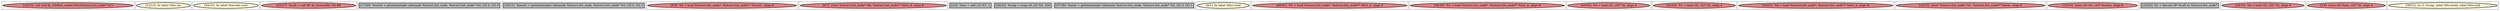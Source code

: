
digraph G {





subgraph cluster22 {


node871 [penwidth=3.0,fontsize=20,fillcolor=lightcoral,label="[14/15]  call void @_ZN9list_nodeC2Ev(%struct.list_node* %1)",shape=ellipse,style=filled ]



}

subgraph cluster20 {


node869 [penwidth=3.0,fontsize=20,fillcolor=lemonchiffon,label="[12/13]  br label %for.inc",shape=ellipse,style=filled ]



}

subgraph cluster18 {


node867 [penwidth=3.0,fontsize=20,fillcolor=lemonchiffon,label="[34/35]  br label %invoke.cont",shape=ellipse,style=filled ]



}

subgraph cluster16 {


node865 [penwidth=3.0,fontsize=20,fillcolor=lightcoral,label="[22/27]  %call = call i8* @_Znwm(i64 16) #8",shape=ellipse,style=filled ]



}

subgraph cluster17 {


node866 [penwidth=3.0,fontsize=20,fillcolor=grey,label="[17/20]  %value = getelementptr inbounds %struct.list_node, %struct.list_node* %4, i32 0, i32 0",shape=rectangle,style=filled ]



}

subgraph cluster4 {


node853 [penwidth=3.0,fontsize=20,fillcolor=grey,label="[10/11]  %next1 = getelementptr inbounds %struct.list_node, %struct.list_node* %5, i32 0, i32 1",shape=rectangle,style=filled ]



}

subgraph cluster3 {


node852 [penwidth=3.0,fontsize=20,fillcolor=lightcoral,label="[8/9]  %6 = load %struct.list_node*, %struct.list_node** %next1, align 8",shape=ellipse,style=filled ]



}

subgraph cluster2 {


node851 [penwidth=3.0,fontsize=20,fillcolor=lightcoral,label="[6/7]  store %struct.list_node* %6, %struct.list_node** %list_it, align 8",shape=ellipse,style=filled ]



}

subgraph cluster1 {


node850 [penwidth=3.0,fontsize=20,fillcolor=grey,label="[2/5]  %inc = add i32 %7, 1",shape=rectangle,style=filled ]



}

subgraph cluster12 {


node861 [penwidth=3.0,fontsize=20,fillcolor=grey,label="[29/32]  %cmp = icmp ult i32 %0, 100",shape=rectangle,style=filled ]



}

subgraph cluster5 {


node854 [penwidth=3.0,fontsize=20,fillcolor=grey,label="[37/38]  %next = getelementptr inbounds %struct.list_node, %struct.list_node* %2, i32 0, i32 1",shape=rectangle,style=filled ]



}

subgraph cluster0 {


node849 [penwidth=3.0,fontsize=20,fillcolor=lemonchiffon,label="[0/1]  br label %for.cond",shape=ellipse,style=filled ]



}

subgraph cluster6 {


node855 [penwidth=3.0,fontsize=20,fillcolor=lightcoral,label="[40/41]  %5 = load %struct.list_node*, %struct.list_node** %list_it, align 8",shape=ellipse,style=filled ]



}

subgraph cluster14 {


node863 [penwidth=3.0,fontsize=20,fillcolor=lightcoral,label="[36/39]  %2 = load %struct.list_node*, %struct.list_node** %list_it, align 8",shape=ellipse,style=filled ]



}

subgraph cluster7 {


node856 [penwidth=3.0,fontsize=20,fillcolor=lightcoral,label="[44/45]  %3 = load i32, i32* %i, align 4",shape=ellipse,style=filled ]



}

subgraph cluster8 {


node857 [penwidth=3.0,fontsize=20,fillcolor=lightcoral,label="[42/43]  %7 = load i32, i32* %i, align 4",shape=ellipse,style=filled ]



}

subgraph cluster21 {


node870 [penwidth=3.0,fontsize=20,fillcolor=lightcoral,label="[16/21]  %4 = load %struct.list_node*, %struct.list_node** %list_it, align 8",shape=ellipse,style=filled ]



}

subgraph cluster9 {


node858 [penwidth=3.0,fontsize=20,fillcolor=lightcoral,label="[24/25]  store %struct.list_node* %1, %struct.list_node** %next, align 8",shape=ellipse,style=filled ]



}

subgraph cluster19 {


node868 [penwidth=3.0,fontsize=20,fillcolor=lightcoral,label="[18/19]  store i32 %3, i32* %value, align 8",shape=ellipse,style=filled ]



}

subgraph cluster10 {


node859 [penwidth=3.0,fontsize=20,fillcolor=grey,label="[23/26]  %1 = bitcast i8* %call to %struct.list_node*",shape=rectangle,style=filled ]



}

subgraph cluster11 {


node860 [penwidth=3.0,fontsize=20,fillcolor=lightcoral,label="[28/33]  %0 = load i32, i32* %i, align 4",shape=ellipse,style=filled ]



}

subgraph cluster13 {


node862 [penwidth=3.0,fontsize=20,fillcolor=lightcoral,label="[3/4]  store i32 %inc, i32* %i, align 4",shape=ellipse,style=filled ]



}

subgraph cluster15 {


node864 [penwidth=3.0,fontsize=20,fillcolor=lemonchiffon,label="[30/31]  br i1 %cmp, label %for.body, label %for.end",shape=ellipse,style=filled ]



}

}
